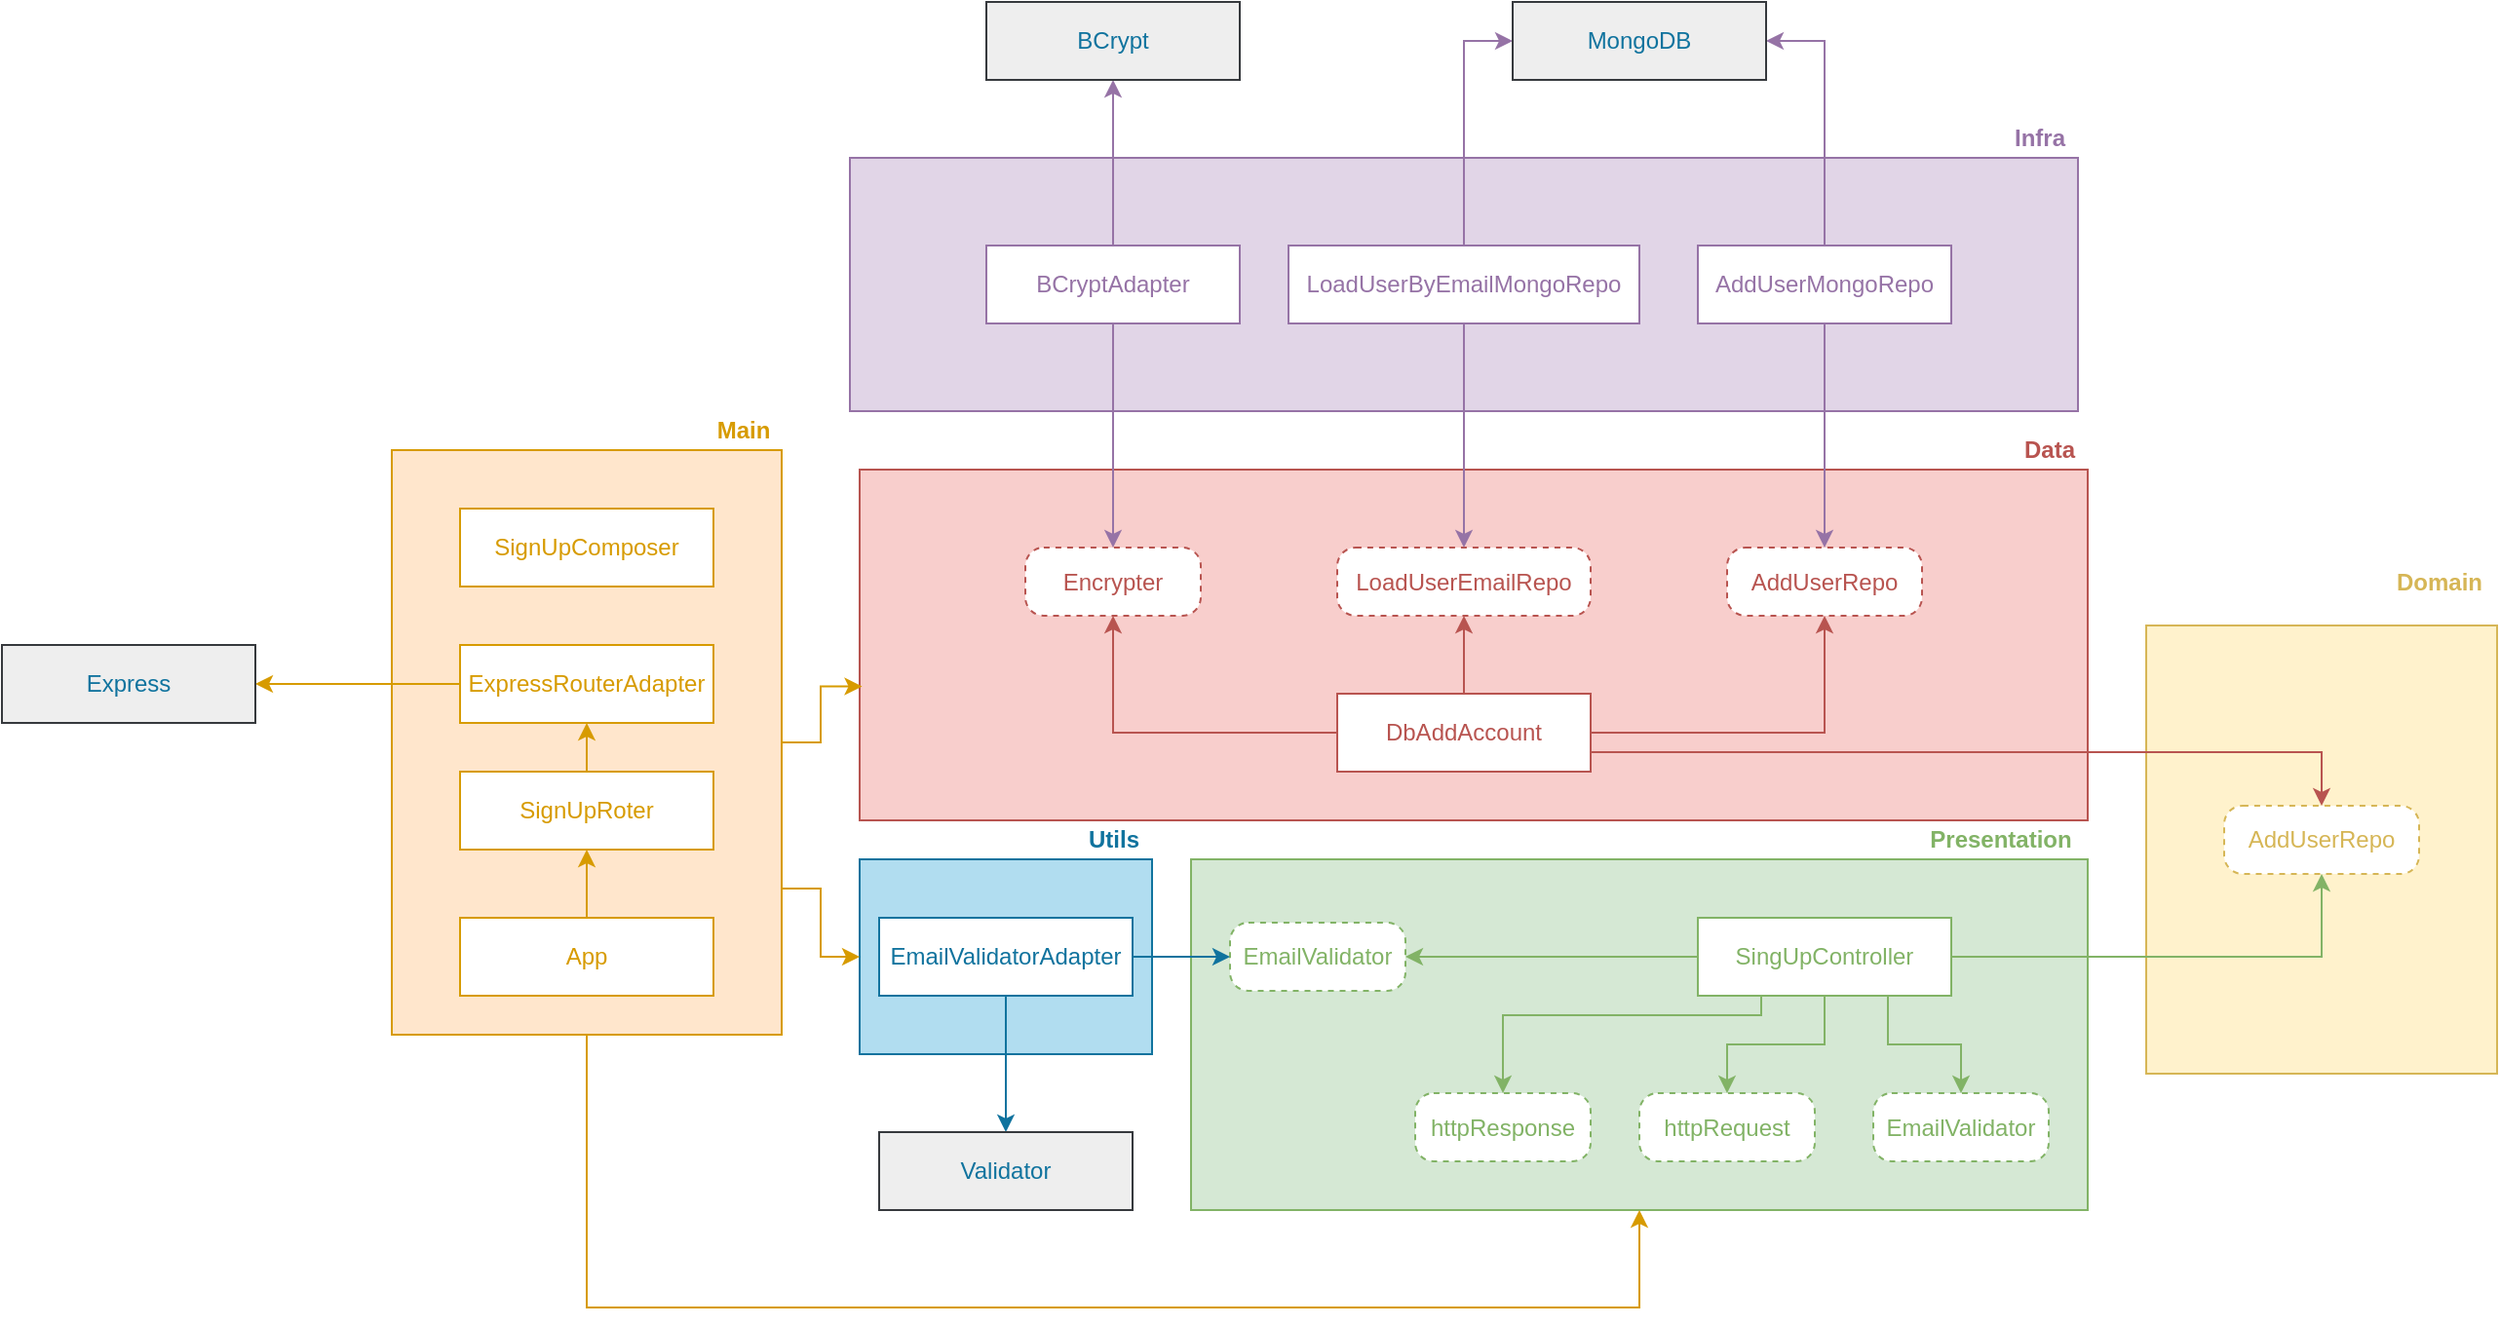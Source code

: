 <mxfile version="14.4.9" type="github">
  <diagram id="Z1HPPXU_xEtoJKIFurmC" name="Page-1">
    <mxGraphModel dx="723" dy="375" grid="1" gridSize="10" guides="1" tooltips="1" connect="1" arrows="1" fold="1" page="1" pageScale="1" pageWidth="1654" pageHeight="1169" math="0" shadow="0">
      <root>
        <mxCell id="0" />
        <mxCell id="1" parent="0" />
        <mxCell id="7xT4JCpLoNPR1XlFNLzu-20" value="" style="rounded=0;whiteSpace=wrap;html=1;fillColor=#fff2cc;strokeColor=#D6B656;" parent="1" vertex="1">
          <mxGeometry x="1240" y="560" width="180" height="230" as="geometry" />
        </mxCell>
        <mxCell id="7xT4JCpLoNPR1XlFNLzu-1" value="" style="rounded=0;whiteSpace=wrap;html=1;fillColor=#f8cecc;strokeColor=#B85450;" parent="1" vertex="1">
          <mxGeometry x="580" y="480" width="630" height="180" as="geometry" />
        </mxCell>
        <mxCell id="7xT4JCpLoNPR1XlFNLzu-2" value="Encrypter" style="rounded=1;whiteSpace=wrap;html=1;dashed=1;arcSize=27;fontColor=#B85450;strokeColor=#B85450;" parent="1" vertex="1">
          <mxGeometry x="665" y="520" width="90" height="35" as="geometry" />
        </mxCell>
        <mxCell id="7xT4JCpLoNPR1XlFNLzu-3" value="LoadUserEmailRepo" style="rounded=1;whiteSpace=wrap;html=1;dashed=1;arcSize=27;fontColor=#B85450;strokeColor=#B85450;" parent="1" vertex="1">
          <mxGeometry x="825" y="520" width="130" height="35" as="geometry" />
        </mxCell>
        <mxCell id="7xT4JCpLoNPR1XlFNLzu-4" value="AddUserRepo" style="rounded=1;whiteSpace=wrap;html=1;dashed=1;arcSize=27;fontColor=#B85450;strokeColor=#B85450;" parent="1" vertex="1">
          <mxGeometry x="1025" y="520" width="100" height="35" as="geometry" />
        </mxCell>
        <mxCell id="7xT4JCpLoNPR1XlFNLzu-6" style="edgeStyle=orthogonalEdgeStyle;rounded=0;orthogonalLoop=1;jettySize=auto;html=1;strokeColor=#B85450;" parent="1" source="7xT4JCpLoNPR1XlFNLzu-5" target="7xT4JCpLoNPR1XlFNLzu-3" edge="1">
          <mxGeometry relative="1" as="geometry" />
        </mxCell>
        <mxCell id="7xT4JCpLoNPR1XlFNLzu-7" style="edgeStyle=orthogonalEdgeStyle;rounded=0;orthogonalLoop=1;jettySize=auto;html=1;exitX=0;exitY=0.5;exitDx=0;exitDy=0;strokeColor=#B85450;" parent="1" source="7xT4JCpLoNPR1XlFNLzu-5" target="7xT4JCpLoNPR1XlFNLzu-2" edge="1">
          <mxGeometry relative="1" as="geometry" />
        </mxCell>
        <mxCell id="7xT4JCpLoNPR1XlFNLzu-8" style="edgeStyle=orthogonalEdgeStyle;rounded=0;orthogonalLoop=1;jettySize=auto;html=1;exitX=1;exitY=0.5;exitDx=0;exitDy=0;strokeColor=#B85450;fontColor=#B85450;" parent="1" source="7xT4JCpLoNPR1XlFNLzu-5" target="7xT4JCpLoNPR1XlFNLzu-4" edge="1">
          <mxGeometry relative="1" as="geometry" />
        </mxCell>
        <mxCell id="7xT4JCpLoNPR1XlFNLzu-24" style="edgeStyle=orthogonalEdgeStyle;rounded=0;orthogonalLoop=1;jettySize=auto;html=1;exitX=1;exitY=0.75;exitDx=0;exitDy=0;entryX=0.5;entryY=0;entryDx=0;entryDy=0;fontColor=#D6B656;strokeColor=#B85450;" parent="1" source="7xT4JCpLoNPR1XlFNLzu-5" target="7xT4JCpLoNPR1XlFNLzu-22" edge="1">
          <mxGeometry relative="1" as="geometry" />
        </mxCell>
        <mxCell id="7xT4JCpLoNPR1XlFNLzu-5" value="DbAddAccount" style="rounded=0;whiteSpace=wrap;html=1;fontColor=#B85450;strokeColor=#B85450;" parent="1" vertex="1">
          <mxGeometry x="825" y="595" width="130" height="40" as="geometry" />
        </mxCell>
        <mxCell id="7xT4JCpLoNPR1XlFNLzu-9" value="Data" style="text;html=1;align=center;verticalAlign=middle;resizable=0;points=[];autosize=1;fontStyle=1;fontColor=#B85450;" parent="1" vertex="1">
          <mxGeometry x="1170" y="460" width="40" height="20" as="geometry" />
        </mxCell>
        <mxCell id="7xT4JCpLoNPR1XlFNLzu-10" value="" style="rounded=0;whiteSpace=wrap;html=1;fillColor=#d5e8d4;strokeColor=#82B366;" parent="1" vertex="1">
          <mxGeometry x="750" y="680" width="460" height="180" as="geometry" />
        </mxCell>
        <mxCell id="7xT4JCpLoNPR1XlFNLzu-16" style="edgeStyle=orthogonalEdgeStyle;rounded=0;orthogonalLoop=1;jettySize=auto;html=1;fontColor=#82B366;strokeColor=#82B366;" parent="1" source="7xT4JCpLoNPR1XlFNLzu-11" target="7xT4JCpLoNPR1XlFNLzu-12" edge="1">
          <mxGeometry relative="1" as="geometry" />
        </mxCell>
        <mxCell id="7xT4JCpLoNPR1XlFNLzu-17" style="edgeStyle=orthogonalEdgeStyle;rounded=0;orthogonalLoop=1;jettySize=auto;html=1;fontColor=#82B366;strokeColor=#82B366;exitX=0.75;exitY=1;exitDx=0;exitDy=0;" parent="1" source="7xT4JCpLoNPR1XlFNLzu-11" target="7xT4JCpLoNPR1XlFNLzu-13" edge="1">
          <mxGeometry relative="1" as="geometry" />
        </mxCell>
        <mxCell id="7xT4JCpLoNPR1XlFNLzu-18" style="edgeStyle=orthogonalEdgeStyle;rounded=0;orthogonalLoop=1;jettySize=auto;html=1;exitX=0.5;exitY=1;exitDx=0;exitDy=0;fontColor=#82B366;strokeColor=#82B366;" parent="1" source="7xT4JCpLoNPR1XlFNLzu-11" target="7xT4JCpLoNPR1XlFNLzu-14" edge="1">
          <mxGeometry relative="1" as="geometry" />
        </mxCell>
        <mxCell id="7xT4JCpLoNPR1XlFNLzu-19" style="edgeStyle=orthogonalEdgeStyle;rounded=0;orthogonalLoop=1;jettySize=auto;html=1;exitX=0.25;exitY=1;exitDx=0;exitDy=0;fontColor=#82B366;strokeColor=#82B366;entryX=0.5;entryY=0;entryDx=0;entryDy=0;" parent="1" source="7xT4JCpLoNPR1XlFNLzu-11" target="7xT4JCpLoNPR1XlFNLzu-15" edge="1">
          <mxGeometry relative="1" as="geometry">
            <Array as="points">
              <mxPoint x="1043" y="760" />
              <mxPoint x="910" y="760" />
            </Array>
          </mxGeometry>
        </mxCell>
        <mxCell id="7xT4JCpLoNPR1XlFNLzu-23" style="edgeStyle=orthogonalEdgeStyle;rounded=0;orthogonalLoop=1;jettySize=auto;html=1;strokeColor=#82B366;fontColor=#D6B656;" parent="1" source="7xT4JCpLoNPR1XlFNLzu-11" target="7xT4JCpLoNPR1XlFNLzu-22" edge="1">
          <mxGeometry relative="1" as="geometry" />
        </mxCell>
        <mxCell id="7xT4JCpLoNPR1XlFNLzu-11" value="SingUpController" style="rounded=0;whiteSpace=wrap;html=1;fontColor=#82B366;strokeColor=#82B366;" parent="1" vertex="1">
          <mxGeometry x="1010" y="710" width="130" height="40" as="geometry" />
        </mxCell>
        <mxCell id="7xT4JCpLoNPR1XlFNLzu-12" value="EmailValidator" style="rounded=1;whiteSpace=wrap;html=1;dashed=1;arcSize=27;labelBackgroundColor=none;fontColor=#82B366;strokeColor=#82B366;" parent="1" vertex="1">
          <mxGeometry x="770" y="712.5" width="90" height="35" as="geometry" />
        </mxCell>
        <mxCell id="7xT4JCpLoNPR1XlFNLzu-13" value="EmailValidator" style="rounded=1;whiteSpace=wrap;html=1;dashed=1;arcSize=27;labelBackgroundColor=none;fontColor=#82B366;strokeColor=#82B366;" parent="1" vertex="1">
          <mxGeometry x="1100" y="800" width="90" height="35" as="geometry" />
        </mxCell>
        <mxCell id="7xT4JCpLoNPR1XlFNLzu-14" value="httpRequest" style="rounded=1;whiteSpace=wrap;html=1;dashed=1;arcSize=27;labelBackgroundColor=none;fontColor=#82B366;strokeColor=#82B366;" parent="1" vertex="1">
          <mxGeometry x="980" y="800" width="90" height="35" as="geometry" />
        </mxCell>
        <mxCell id="7xT4JCpLoNPR1XlFNLzu-15" value="httpResponse" style="rounded=1;whiteSpace=wrap;html=1;dashed=1;arcSize=27;labelBackgroundColor=none;fontColor=#82B366;strokeColor=#82B366;" parent="1" vertex="1">
          <mxGeometry x="865" y="800" width="90" height="35" as="geometry" />
        </mxCell>
        <mxCell id="7xT4JCpLoNPR1XlFNLzu-21" value="Presentation" style="text;html=1;align=center;verticalAlign=middle;resizable=0;points=[];autosize=1;fontColor=#82B366;fontStyle=1" parent="1" vertex="1">
          <mxGeometry x="1120" y="660" width="90" height="20" as="geometry" />
        </mxCell>
        <mxCell id="7xT4JCpLoNPR1XlFNLzu-22" value="AddUserRepo" style="rounded=1;whiteSpace=wrap;html=1;dashed=1;arcSize=27;strokeColor=#D6B656;fontColor=#D6B656;" parent="1" vertex="1">
          <mxGeometry x="1280" y="652.5" width="100" height="35" as="geometry" />
        </mxCell>
        <mxCell id="7xT4JCpLoNPR1XlFNLzu-25" value="Domain" style="text;html=1;align=center;verticalAlign=middle;resizable=0;points=[];autosize=1;fontStyle=1;fontColor=#D6B656;" parent="1" vertex="1">
          <mxGeometry x="1360" y="527.5" width="60" height="20" as="geometry" />
        </mxCell>
        <mxCell id="7xT4JCpLoNPR1XlFNLzu-26" value="" style="rounded=0;whiteSpace=wrap;html=1;fillColor=#b1ddf0;strokeColor=#10739E;" parent="1" vertex="1">
          <mxGeometry x="580" y="680" width="150" height="100" as="geometry" />
        </mxCell>
        <mxCell id="7xT4JCpLoNPR1XlFNLzu-29" style="edgeStyle=orthogonalEdgeStyle;rounded=0;orthogonalLoop=1;jettySize=auto;html=1;fontColor=#D6B656;strokeColor=#10739E;" parent="1" source="7xT4JCpLoNPR1XlFNLzu-27" target="7xT4JCpLoNPR1XlFNLzu-28" edge="1">
          <mxGeometry relative="1" as="geometry" />
        </mxCell>
        <mxCell id="7xT4JCpLoNPR1XlFNLzu-30" style="edgeStyle=orthogonalEdgeStyle;rounded=0;orthogonalLoop=1;jettySize=auto;html=1;strokeColor=#10739E;fontColor=#D6B656;" parent="1" source="7xT4JCpLoNPR1XlFNLzu-27" target="7xT4JCpLoNPR1XlFNLzu-12" edge="1">
          <mxGeometry relative="1" as="geometry" />
        </mxCell>
        <mxCell id="7xT4JCpLoNPR1XlFNLzu-27" value="&lt;font color=&quot;#10739e&quot;&gt;EmailValidatorAdapter&lt;/font&gt;" style="rounded=0;whiteSpace=wrap;html=1;fontColor=#B85450;strokeColor=#10739E;" parent="1" vertex="1">
          <mxGeometry x="590" y="710" width="130" height="40" as="geometry" />
        </mxCell>
        <mxCell id="7xT4JCpLoNPR1XlFNLzu-28" value="&lt;font color=&quot;#10739e&quot;&gt;Validator&lt;/font&gt;" style="rounded=0;whiteSpace=wrap;html=1;strokeColor=#36393d;fillColor=#eeeeee;" parent="1" vertex="1">
          <mxGeometry x="590" y="820" width="130" height="40" as="geometry" />
        </mxCell>
        <mxCell id="7xT4JCpLoNPR1XlFNLzu-38" style="edgeStyle=orthogonalEdgeStyle;rounded=0;orthogonalLoop=1;jettySize=auto;html=1;exitX=0.5;exitY=1;exitDx=0;exitDy=0;entryX=0.5;entryY=1;entryDx=0;entryDy=0;fontColor=#D6B656;strokeColor=#D79B00;" parent="1" source="7xT4JCpLoNPR1XlFNLzu-31" target="7xT4JCpLoNPR1XlFNLzu-10" edge="1">
          <mxGeometry relative="1" as="geometry">
            <Array as="points">
              <mxPoint x="440" y="910" />
              <mxPoint x="980" y="910" />
            </Array>
          </mxGeometry>
        </mxCell>
        <mxCell id="7xT4JCpLoNPR1XlFNLzu-43" style="edgeStyle=orthogonalEdgeStyle;rounded=0;orthogonalLoop=1;jettySize=auto;html=1;exitX=1;exitY=0.75;exitDx=0;exitDy=0;entryX=0;entryY=0.5;entryDx=0;entryDy=0;strokeColor=#D79B00;fontColor=#D79B00;" parent="1" source="7xT4JCpLoNPR1XlFNLzu-31" target="7xT4JCpLoNPR1XlFNLzu-26" edge="1">
          <mxGeometry relative="1" as="geometry" />
        </mxCell>
        <mxCell id="7xT4JCpLoNPR1XlFNLzu-44" style="edgeStyle=orthogonalEdgeStyle;rounded=0;orthogonalLoop=1;jettySize=auto;html=1;exitX=1;exitY=0.5;exitDx=0;exitDy=0;entryX=0.002;entryY=0.618;entryDx=0;entryDy=0;entryPerimeter=0;strokeColor=#D79B00;fontColor=#D79B00;" parent="1" source="7xT4JCpLoNPR1XlFNLzu-31" target="7xT4JCpLoNPR1XlFNLzu-1" edge="1">
          <mxGeometry relative="1" as="geometry" />
        </mxCell>
        <mxCell id="7xT4JCpLoNPR1XlFNLzu-31" value="" style="rounded=0;whiteSpace=wrap;html=1;fillColor=#ffe6cc;strokeColor=#D79B00;" parent="1" vertex="1">
          <mxGeometry x="340" y="470" width="200" height="300" as="geometry" />
        </mxCell>
        <mxCell id="7xT4JCpLoNPR1XlFNLzu-32" value="&lt;font color=&quot;#10739e&quot;&gt;&lt;b&gt;Utils&lt;/b&gt;&lt;/font&gt;" style="text;html=1;align=center;verticalAlign=middle;resizable=0;points=[];autosize=1;fontColor=#D6B656;" parent="1" vertex="1">
          <mxGeometry x="690" y="660" width="40" height="20" as="geometry" />
        </mxCell>
        <mxCell id="7xT4JCpLoNPR1XlFNLzu-33" value="&lt;font&gt;SignUpComposer&lt;/font&gt;" style="rounded=0;whiteSpace=wrap;html=1;strokeColor=#D79B00;fontColor=#D79B00;" parent="1" vertex="1">
          <mxGeometry x="375" y="500" width="130" height="40" as="geometry" />
        </mxCell>
        <mxCell id="7xT4JCpLoNPR1XlFNLzu-40" style="edgeStyle=orthogonalEdgeStyle;rounded=0;orthogonalLoop=1;jettySize=auto;html=1;strokeColor=#D79B00;fontColor=#D79B00;" parent="1" source="7xT4JCpLoNPR1XlFNLzu-34" target="7xT4JCpLoNPR1XlFNLzu-37" edge="1">
          <mxGeometry relative="1" as="geometry" />
        </mxCell>
        <mxCell id="7xT4JCpLoNPR1XlFNLzu-34" value="&lt;font&gt;ExpressRouterAdapter&lt;/font&gt;" style="rounded=0;whiteSpace=wrap;html=1;strokeColor=#D79B00;fontColor=#D79B00;" parent="1" vertex="1">
          <mxGeometry x="375" y="570" width="130" height="40" as="geometry" />
        </mxCell>
        <mxCell id="7xT4JCpLoNPR1XlFNLzu-42" style="edgeStyle=orthogonalEdgeStyle;rounded=0;orthogonalLoop=1;jettySize=auto;html=1;exitX=0.5;exitY=0;exitDx=0;exitDy=0;entryX=0.5;entryY=1;entryDx=0;entryDy=0;strokeColor=#D79B00;fontColor=#D79B00;" parent="1" source="7xT4JCpLoNPR1XlFNLzu-35" target="7xT4JCpLoNPR1XlFNLzu-34" edge="1">
          <mxGeometry relative="1" as="geometry" />
        </mxCell>
        <mxCell id="7xT4JCpLoNPR1XlFNLzu-35" value="&lt;font&gt;SignUpRoter&lt;/font&gt;" style="rounded=0;whiteSpace=wrap;html=1;strokeColor=#D79B00;fontColor=#D79B00;" parent="1" vertex="1">
          <mxGeometry x="375" y="635" width="130" height="40" as="geometry" />
        </mxCell>
        <mxCell id="7xT4JCpLoNPR1XlFNLzu-41" style="edgeStyle=orthogonalEdgeStyle;rounded=0;orthogonalLoop=1;jettySize=auto;html=1;strokeColor=#D79B00;fontColor=#D79B00;" parent="1" source="7xT4JCpLoNPR1XlFNLzu-36" target="7xT4JCpLoNPR1XlFNLzu-35" edge="1">
          <mxGeometry relative="1" as="geometry" />
        </mxCell>
        <mxCell id="7xT4JCpLoNPR1XlFNLzu-36" value="&lt;font&gt;App&lt;/font&gt;" style="rounded=0;whiteSpace=wrap;html=1;strokeColor=#D79B00;fontColor=#D79B00;" parent="1" vertex="1">
          <mxGeometry x="375" y="710" width="130" height="40" as="geometry" />
        </mxCell>
        <mxCell id="7xT4JCpLoNPR1XlFNLzu-37" value="&lt;font color=&quot;#10739e&quot;&gt;Express&lt;/font&gt;" style="rounded=0;whiteSpace=wrap;html=1;strokeColor=#36393d;fillColor=#eeeeee;" parent="1" vertex="1">
          <mxGeometry x="140" y="570" width="130" height="40" as="geometry" />
        </mxCell>
        <mxCell id="7xT4JCpLoNPR1XlFNLzu-39" value="&lt;b&gt;Main&lt;/b&gt;" style="text;html=1;align=center;verticalAlign=middle;resizable=0;points=[];autosize=1;fontColor=#D79B00;" parent="1" vertex="1">
          <mxGeometry x="500" y="450" width="40" height="20" as="geometry" />
        </mxCell>
        <mxCell id="7xT4JCpLoNPR1XlFNLzu-45" value="" style="rounded=0;whiteSpace=wrap;html=1;fillColor=#e1d5e7;strokeColor=#9673A6;" parent="1" vertex="1">
          <mxGeometry x="575" y="320" width="630" height="130" as="geometry" />
        </mxCell>
        <mxCell id="7xT4JCpLoNPR1XlFNLzu-49" style="edgeStyle=orthogonalEdgeStyle;rounded=0;orthogonalLoop=1;jettySize=auto;html=1;fontColor=#9673A6;strokeColor=#9673A6;" parent="1" source="7xT4JCpLoNPR1XlFNLzu-46" target="7xT4JCpLoNPR1XlFNLzu-2" edge="1">
          <mxGeometry relative="1" as="geometry" />
        </mxCell>
        <mxCell id="7xT4JCpLoNPR1XlFNLzu-55" style="edgeStyle=orthogonalEdgeStyle;rounded=0;orthogonalLoop=1;jettySize=auto;html=1;entryX=0.5;entryY=1;entryDx=0;entryDy=0;strokeColor=#9673A6;fontColor=#9673A6;" parent="1" source="7xT4JCpLoNPR1XlFNLzu-46" target="7xT4JCpLoNPR1XlFNLzu-52" edge="1">
          <mxGeometry relative="1" as="geometry" />
        </mxCell>
        <mxCell id="7xT4JCpLoNPR1XlFNLzu-46" value="&lt;font&gt;BCryptAdapter&lt;/font&gt;" style="rounded=0;whiteSpace=wrap;html=1;strokeColor=#9673A6;fontColor=#9673A6;" parent="1" vertex="1">
          <mxGeometry x="645" y="365" width="130" height="40" as="geometry" />
        </mxCell>
        <mxCell id="7xT4JCpLoNPR1XlFNLzu-50" style="edgeStyle=orthogonalEdgeStyle;rounded=0;orthogonalLoop=1;jettySize=auto;html=1;strokeColor=#9673A6;fontColor=#9673A6;" parent="1" source="7xT4JCpLoNPR1XlFNLzu-47" target="7xT4JCpLoNPR1XlFNLzu-3" edge="1">
          <mxGeometry relative="1" as="geometry" />
        </mxCell>
        <mxCell id="7xT4JCpLoNPR1XlFNLzu-56" style="edgeStyle=orthogonalEdgeStyle;rounded=0;orthogonalLoop=1;jettySize=auto;html=1;entryX=0;entryY=0.5;entryDx=0;entryDy=0;strokeColor=#9673A6;fontColor=#9673A6;" parent="1" source="7xT4JCpLoNPR1XlFNLzu-47" target="7xT4JCpLoNPR1XlFNLzu-53" edge="1">
          <mxGeometry relative="1" as="geometry" />
        </mxCell>
        <mxCell id="7xT4JCpLoNPR1XlFNLzu-47" value="&lt;font&gt;LoadUserByEmailMongoRepo&lt;/font&gt;" style="rounded=0;whiteSpace=wrap;html=1;strokeColor=#9673A6;fontColor=#9673A6;" parent="1" vertex="1">
          <mxGeometry x="800" y="365" width="180" height="40" as="geometry" />
        </mxCell>
        <mxCell id="7xT4JCpLoNPR1XlFNLzu-51" style="edgeStyle=orthogonalEdgeStyle;rounded=0;orthogonalLoop=1;jettySize=auto;html=1;strokeColor=#9673A6;fontColor=#9673A6;" parent="1" source="7xT4JCpLoNPR1XlFNLzu-48" target="7xT4JCpLoNPR1XlFNLzu-4" edge="1">
          <mxGeometry relative="1" as="geometry" />
        </mxCell>
        <mxCell id="7xT4JCpLoNPR1XlFNLzu-57" style="edgeStyle=orthogonalEdgeStyle;rounded=0;orthogonalLoop=1;jettySize=auto;html=1;entryX=1;entryY=0.5;entryDx=0;entryDy=0;strokeColor=#9673A6;fontColor=#9673A6;" parent="1" source="7xT4JCpLoNPR1XlFNLzu-48" target="7xT4JCpLoNPR1XlFNLzu-53" edge="1">
          <mxGeometry relative="1" as="geometry" />
        </mxCell>
        <mxCell id="7xT4JCpLoNPR1XlFNLzu-48" value="&lt;font&gt;AddUserMongoRepo&lt;/font&gt;" style="rounded=0;whiteSpace=wrap;html=1;strokeColor=#9673A6;fontColor=#9673A6;" parent="1" vertex="1">
          <mxGeometry x="1010" y="365" width="130" height="40" as="geometry" />
        </mxCell>
        <mxCell id="7xT4JCpLoNPR1XlFNLzu-52" value="&lt;font color=&quot;#10739e&quot;&gt;BCrypt&lt;/font&gt;" style="rounded=0;whiteSpace=wrap;html=1;strokeColor=#36393d;fillColor=#eeeeee;" parent="1" vertex="1">
          <mxGeometry x="645" y="240" width="130" height="40" as="geometry" />
        </mxCell>
        <mxCell id="7xT4JCpLoNPR1XlFNLzu-53" value="&lt;font color=&quot;#10739e&quot;&gt;MongoDB&lt;/font&gt;" style="rounded=0;whiteSpace=wrap;html=1;strokeColor=#36393d;fillColor=#eeeeee;" parent="1" vertex="1">
          <mxGeometry x="915" y="240" width="130" height="40" as="geometry" />
        </mxCell>
        <mxCell id="7xT4JCpLoNPR1XlFNLzu-58" value="&lt;b&gt;Infra&lt;/b&gt;" style="text;html=1;align=center;verticalAlign=middle;resizable=0;points=[];autosize=1;fontColor=#9673A6;" parent="1" vertex="1">
          <mxGeometry x="1165" y="300" width="40" height="20" as="geometry" />
        </mxCell>
      </root>
    </mxGraphModel>
  </diagram>
</mxfile>
